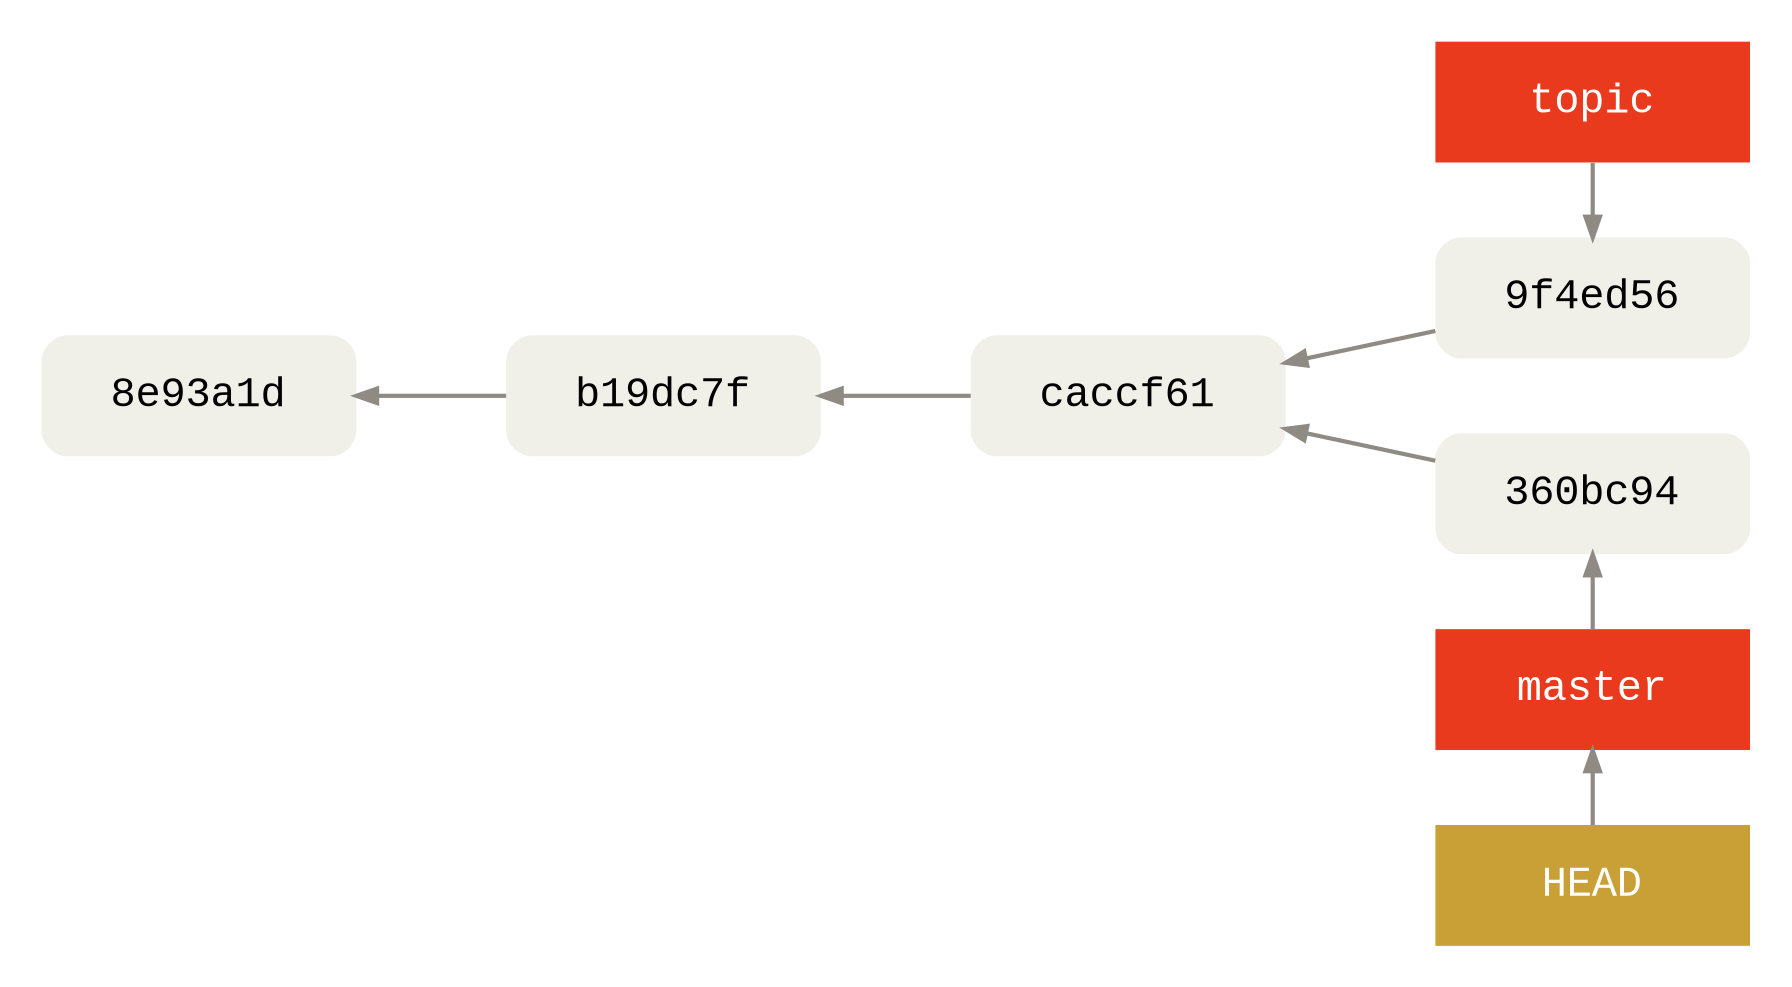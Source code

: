digraph Git {
  bgcolor="transparent"

  rankdir=LR
  ranksep=1
  nodesep=.5

  edge [color="#8f8a83"
        penwidth=2
        dir="back"]
  node [shape=box
        fontname="Menlo, Consolas, Courier New, monospace"
        fontsize=20
        margin=".45,.25"
        width=2.1
        penwidth=0]

  node [style="rounded,filled"
        fillcolor="#f0efe8"]
  A [label="8e93a1d"]
  B [label="b19dc7f"]
  C [label="caccf61"]
  D [label="9f4ed56"]
  E [label="360bc94"]

  node [style="filled"
        fontcolor="#ffffff"
        fillcolor="#e93a1d"]
  HEAD [fillcolor="#c8a036"]

  subgraph cluster_main {
    color=invis
    A -> B -> C
  }

  subgraph cluster_master {
    color=invis
    {
      rank=same
      HEAD -> master -> E [dir="forward"]
    }
  }

  subgraph cluster_topic {
    color=invis
    {
      rank=same
      D -> topic
    }
  }

  C -> E
  C -> D
}
